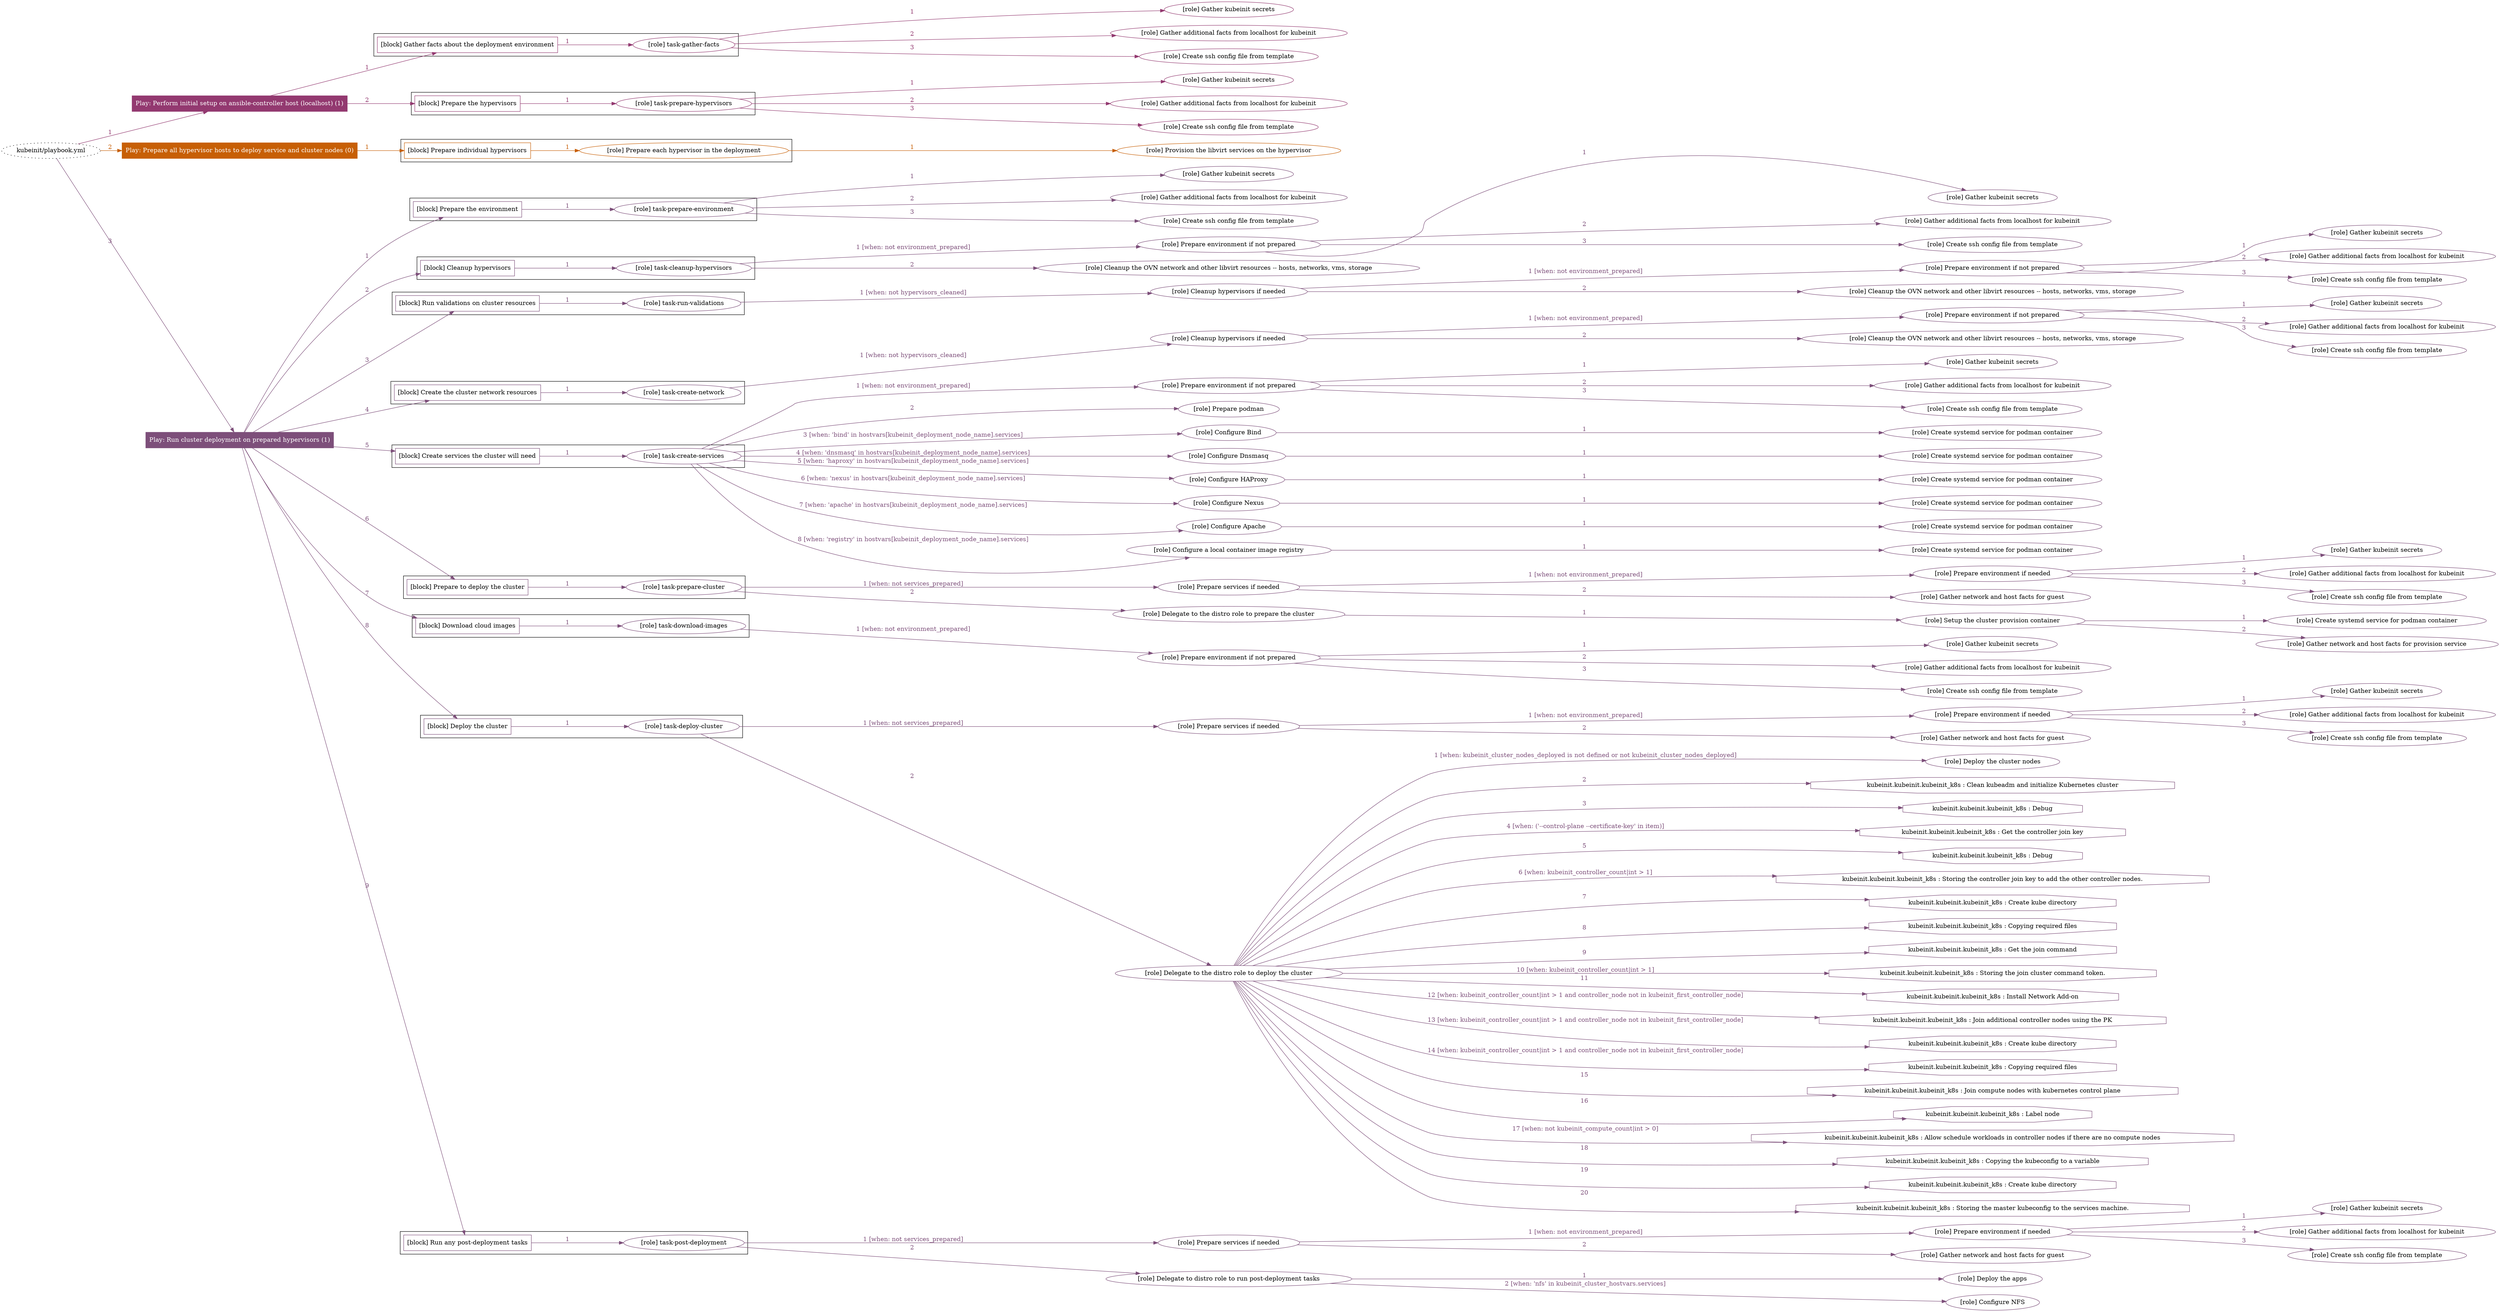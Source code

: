 digraph {
	graph [concentrate=true ordering=in rankdir=LR ratio=fill]
	edge [esep=5 sep=10]
	"kubeinit/playbook.yml" [id=root_node style=dotted]
	play_bfeffea9 [label="Play: Perform initial setup on ansible-controller host (localhost) (1)" color="#933970" fontcolor="#ffffff" id=play_bfeffea9 shape=box style=filled tooltip=localhost]
	"kubeinit/playbook.yml" -> play_bfeffea9 [label="1 " color="#933970" fontcolor="#933970" id=edge_59711e0c labeltooltip="1 " tooltip="1 "]
	subgraph "Gather kubeinit secrets" {
		role_4dc33648 [label="[role] Gather kubeinit secrets" color="#933970" id=role_4dc33648 tooltip="Gather kubeinit secrets"]
	}
	subgraph "Gather additional facts from localhost for kubeinit" {
		role_c607b9fd [label="[role] Gather additional facts from localhost for kubeinit" color="#933970" id=role_c607b9fd tooltip="Gather additional facts from localhost for kubeinit"]
	}
	subgraph "Create ssh config file from template" {
		role_7a8fcec6 [label="[role] Create ssh config file from template" color="#933970" id=role_7a8fcec6 tooltip="Create ssh config file from template"]
	}
	subgraph "task-gather-facts" {
		role_b7f3b4b5 [label="[role] task-gather-facts" color="#933970" id=role_b7f3b4b5 tooltip="task-gather-facts"]
		role_b7f3b4b5 -> role_4dc33648 [label="1 " color="#933970" fontcolor="#933970" id=edge_23a7ab59 labeltooltip="1 " tooltip="1 "]
		role_b7f3b4b5 -> role_c607b9fd [label="2 " color="#933970" fontcolor="#933970" id=edge_7f44d816 labeltooltip="2 " tooltip="2 "]
		role_b7f3b4b5 -> role_7a8fcec6 [label="3 " color="#933970" fontcolor="#933970" id=edge_742eba33 labeltooltip="3 " tooltip="3 "]
	}
	subgraph "Gather kubeinit secrets" {
		role_c68fdf32 [label="[role] Gather kubeinit secrets" color="#933970" id=role_c68fdf32 tooltip="Gather kubeinit secrets"]
	}
	subgraph "Gather additional facts from localhost for kubeinit" {
		role_bb4d09db [label="[role] Gather additional facts from localhost for kubeinit" color="#933970" id=role_bb4d09db tooltip="Gather additional facts from localhost for kubeinit"]
	}
	subgraph "Create ssh config file from template" {
		role_554ee196 [label="[role] Create ssh config file from template" color="#933970" id=role_554ee196 tooltip="Create ssh config file from template"]
	}
	subgraph "task-prepare-hypervisors" {
		role_a62b4d57 [label="[role] task-prepare-hypervisors" color="#933970" id=role_a62b4d57 tooltip="task-prepare-hypervisors"]
		role_a62b4d57 -> role_c68fdf32 [label="1 " color="#933970" fontcolor="#933970" id=edge_ca997ced labeltooltip="1 " tooltip="1 "]
		role_a62b4d57 -> role_bb4d09db [label="2 " color="#933970" fontcolor="#933970" id=edge_cec1c7a5 labeltooltip="2 " tooltip="2 "]
		role_a62b4d57 -> role_554ee196 [label="3 " color="#933970" fontcolor="#933970" id=edge_812f35f0 labeltooltip="3 " tooltip="3 "]
	}
	subgraph "Play: Perform initial setup on ansible-controller host (localhost) (1)" {
		play_bfeffea9 -> block_91f2956f [label=1 color="#933970" fontcolor="#933970" id=edge_074249a1 labeltooltip=1 tooltip=1]
		subgraph cluster_block_91f2956f {
			block_91f2956f [label="[block] Gather facts about the deployment environment" color="#933970" id=block_91f2956f labeltooltip="Gather facts about the deployment environment" shape=box tooltip="Gather facts about the deployment environment"]
			block_91f2956f -> role_b7f3b4b5 [label="1 " color="#933970" fontcolor="#933970" id=edge_d7408091 labeltooltip="1 " tooltip="1 "]
		}
		play_bfeffea9 -> block_63003f3d [label=2 color="#933970" fontcolor="#933970" id=edge_34fb7f02 labeltooltip=2 tooltip=2]
		subgraph cluster_block_63003f3d {
			block_63003f3d [label="[block] Prepare the hypervisors" color="#933970" id=block_63003f3d labeltooltip="Prepare the hypervisors" shape=box tooltip="Prepare the hypervisors"]
			block_63003f3d -> role_a62b4d57 [label="1 " color="#933970" fontcolor="#933970" id=edge_954a2bc1 labeltooltip="1 " tooltip="1 "]
		}
	}
	play_01622db8 [label="Play: Prepare all hypervisor hosts to deploy service and cluster nodes (0)" color="#c75f05" fontcolor="#ffffff" id=play_01622db8 shape=box style=filled tooltip="Play: Prepare all hypervisor hosts to deploy service and cluster nodes (0)"]
	"kubeinit/playbook.yml" -> play_01622db8 [label="2 " color="#c75f05" fontcolor="#c75f05" id=edge_0398e412 labeltooltip="2 " tooltip="2 "]
	subgraph "Provision the libvirt services on the hypervisor" {
		role_1d5e090f [label="[role] Provision the libvirt services on the hypervisor" color="#c75f05" id=role_1d5e090f tooltip="Provision the libvirt services on the hypervisor"]
	}
	subgraph "Prepare each hypervisor in the deployment" {
		role_e1e860b2 [label="[role] Prepare each hypervisor in the deployment" color="#c75f05" id=role_e1e860b2 tooltip="Prepare each hypervisor in the deployment"]
		role_e1e860b2 -> role_1d5e090f [label="1 " color="#c75f05" fontcolor="#c75f05" id=edge_eb6815e0 labeltooltip="1 " tooltip="1 "]
	}
	subgraph "Play: Prepare all hypervisor hosts to deploy service and cluster nodes (0)" {
		play_01622db8 -> block_b0984c1a [label=1 color="#c75f05" fontcolor="#c75f05" id=edge_63af3496 labeltooltip=1 tooltip=1]
		subgraph cluster_block_b0984c1a {
			block_b0984c1a [label="[block] Prepare individual hypervisors" color="#c75f05" id=block_b0984c1a labeltooltip="Prepare individual hypervisors" shape=box tooltip="Prepare individual hypervisors"]
			block_b0984c1a -> role_e1e860b2 [label="1 " color="#c75f05" fontcolor="#c75f05" id=edge_e9132260 labeltooltip="1 " tooltip="1 "]
		}
	}
	play_f98d5e65 [label="Play: Run cluster deployment on prepared hypervisors (1)" color="#7d4f7a" fontcolor="#ffffff" id=play_f98d5e65 shape=box style=filled tooltip=localhost]
	"kubeinit/playbook.yml" -> play_f98d5e65 [label="3 " color="#7d4f7a" fontcolor="#7d4f7a" id=edge_3b70ea7b labeltooltip="3 " tooltip="3 "]
	subgraph "Gather kubeinit secrets" {
		role_869cfa15 [label="[role] Gather kubeinit secrets" color="#7d4f7a" id=role_869cfa15 tooltip="Gather kubeinit secrets"]
	}
	subgraph "Gather additional facts from localhost for kubeinit" {
		role_12b691b3 [label="[role] Gather additional facts from localhost for kubeinit" color="#7d4f7a" id=role_12b691b3 tooltip="Gather additional facts from localhost for kubeinit"]
	}
	subgraph "Create ssh config file from template" {
		role_f917cc7e [label="[role] Create ssh config file from template" color="#7d4f7a" id=role_f917cc7e tooltip="Create ssh config file from template"]
	}
	subgraph "task-prepare-environment" {
		role_bdf78f68 [label="[role] task-prepare-environment" color="#7d4f7a" id=role_bdf78f68 tooltip="task-prepare-environment"]
		role_bdf78f68 -> role_869cfa15 [label="1 " color="#7d4f7a" fontcolor="#7d4f7a" id=edge_bd26c972 labeltooltip="1 " tooltip="1 "]
		role_bdf78f68 -> role_12b691b3 [label="2 " color="#7d4f7a" fontcolor="#7d4f7a" id=edge_fe247aa0 labeltooltip="2 " tooltip="2 "]
		role_bdf78f68 -> role_f917cc7e [label="3 " color="#7d4f7a" fontcolor="#7d4f7a" id=edge_84c38dcf labeltooltip="3 " tooltip="3 "]
	}
	subgraph "Gather kubeinit secrets" {
		role_7a743842 [label="[role] Gather kubeinit secrets" color="#7d4f7a" id=role_7a743842 tooltip="Gather kubeinit secrets"]
	}
	subgraph "Gather additional facts from localhost for kubeinit" {
		role_cfb78381 [label="[role] Gather additional facts from localhost for kubeinit" color="#7d4f7a" id=role_cfb78381 tooltip="Gather additional facts from localhost for kubeinit"]
	}
	subgraph "Create ssh config file from template" {
		role_774b262e [label="[role] Create ssh config file from template" color="#7d4f7a" id=role_774b262e tooltip="Create ssh config file from template"]
	}
	subgraph "Prepare environment if not prepared" {
		role_244ba0d9 [label="[role] Prepare environment if not prepared" color="#7d4f7a" id=role_244ba0d9 tooltip="Prepare environment if not prepared"]
		role_244ba0d9 -> role_7a743842 [label="1 " color="#7d4f7a" fontcolor="#7d4f7a" id=edge_86523377 labeltooltip="1 " tooltip="1 "]
		role_244ba0d9 -> role_cfb78381 [label="2 " color="#7d4f7a" fontcolor="#7d4f7a" id=edge_fc0988da labeltooltip="2 " tooltip="2 "]
		role_244ba0d9 -> role_774b262e [label="3 " color="#7d4f7a" fontcolor="#7d4f7a" id=edge_616d1627 labeltooltip="3 " tooltip="3 "]
	}
	subgraph "Cleanup the OVN network and other libvirt resources -- hosts, networks, vms, storage" {
		role_bb74ac6a [label="[role] Cleanup the OVN network and other libvirt resources -- hosts, networks, vms, storage" color="#7d4f7a" id=role_bb74ac6a tooltip="Cleanup the OVN network and other libvirt resources -- hosts, networks, vms, storage"]
	}
	subgraph "task-cleanup-hypervisors" {
		role_8c64ded6 [label="[role] task-cleanup-hypervisors" color="#7d4f7a" id=role_8c64ded6 tooltip="task-cleanup-hypervisors"]
		role_8c64ded6 -> role_244ba0d9 [label="1 [when: not environment_prepared]" color="#7d4f7a" fontcolor="#7d4f7a" id=edge_f70ab06f labeltooltip="1 [when: not environment_prepared]" tooltip="1 [when: not environment_prepared]"]
		role_8c64ded6 -> role_bb74ac6a [label="2 " color="#7d4f7a" fontcolor="#7d4f7a" id=edge_1837c704 labeltooltip="2 " tooltip="2 "]
	}
	subgraph "Gather kubeinit secrets" {
		role_6a002829 [label="[role] Gather kubeinit secrets" color="#7d4f7a" id=role_6a002829 tooltip="Gather kubeinit secrets"]
	}
	subgraph "Gather additional facts from localhost for kubeinit" {
		role_95bf4a22 [label="[role] Gather additional facts from localhost for kubeinit" color="#7d4f7a" id=role_95bf4a22 tooltip="Gather additional facts from localhost for kubeinit"]
	}
	subgraph "Create ssh config file from template" {
		role_671f3373 [label="[role] Create ssh config file from template" color="#7d4f7a" id=role_671f3373 tooltip="Create ssh config file from template"]
	}
	subgraph "Prepare environment if not prepared" {
		role_a4f94d91 [label="[role] Prepare environment if not prepared" color="#7d4f7a" id=role_a4f94d91 tooltip="Prepare environment if not prepared"]
		role_a4f94d91 -> role_6a002829 [label="1 " color="#7d4f7a" fontcolor="#7d4f7a" id=edge_e2c99353 labeltooltip="1 " tooltip="1 "]
		role_a4f94d91 -> role_95bf4a22 [label="2 " color="#7d4f7a" fontcolor="#7d4f7a" id=edge_efad70bd labeltooltip="2 " tooltip="2 "]
		role_a4f94d91 -> role_671f3373 [label="3 " color="#7d4f7a" fontcolor="#7d4f7a" id=edge_58043ee5 labeltooltip="3 " tooltip="3 "]
	}
	subgraph "Cleanup the OVN network and other libvirt resources -- hosts, networks, vms, storage" {
		role_c8c73df1 [label="[role] Cleanup the OVN network and other libvirt resources -- hosts, networks, vms, storage" color="#7d4f7a" id=role_c8c73df1 tooltip="Cleanup the OVN network and other libvirt resources -- hosts, networks, vms, storage"]
	}
	subgraph "Cleanup hypervisors if needed" {
		role_56cac38b [label="[role] Cleanup hypervisors if needed" color="#7d4f7a" id=role_56cac38b tooltip="Cleanup hypervisors if needed"]
		role_56cac38b -> role_a4f94d91 [label="1 [when: not environment_prepared]" color="#7d4f7a" fontcolor="#7d4f7a" id=edge_9f48b4ef labeltooltip="1 [when: not environment_prepared]" tooltip="1 [when: not environment_prepared]"]
		role_56cac38b -> role_c8c73df1 [label="2 " color="#7d4f7a" fontcolor="#7d4f7a" id=edge_3104ab24 labeltooltip="2 " tooltip="2 "]
	}
	subgraph "task-run-validations" {
		role_2f05d1a9 [label="[role] task-run-validations" color="#7d4f7a" id=role_2f05d1a9 tooltip="task-run-validations"]
		role_2f05d1a9 -> role_56cac38b [label="1 [when: not hypervisors_cleaned]" color="#7d4f7a" fontcolor="#7d4f7a" id=edge_0592fe98 labeltooltip="1 [when: not hypervisors_cleaned]" tooltip="1 [when: not hypervisors_cleaned]"]
	}
	subgraph "Gather kubeinit secrets" {
		role_6271db49 [label="[role] Gather kubeinit secrets" color="#7d4f7a" id=role_6271db49 tooltip="Gather kubeinit secrets"]
	}
	subgraph "Gather additional facts from localhost for kubeinit" {
		role_1d3d3f7c [label="[role] Gather additional facts from localhost for kubeinit" color="#7d4f7a" id=role_1d3d3f7c tooltip="Gather additional facts from localhost for kubeinit"]
	}
	subgraph "Create ssh config file from template" {
		role_18cfdf41 [label="[role] Create ssh config file from template" color="#7d4f7a" id=role_18cfdf41 tooltip="Create ssh config file from template"]
	}
	subgraph "Prepare environment if not prepared" {
		role_49658135 [label="[role] Prepare environment if not prepared" color="#7d4f7a" id=role_49658135 tooltip="Prepare environment if not prepared"]
		role_49658135 -> role_6271db49 [label="1 " color="#7d4f7a" fontcolor="#7d4f7a" id=edge_92d36476 labeltooltip="1 " tooltip="1 "]
		role_49658135 -> role_1d3d3f7c [label="2 " color="#7d4f7a" fontcolor="#7d4f7a" id=edge_9fe86a0a labeltooltip="2 " tooltip="2 "]
		role_49658135 -> role_18cfdf41 [label="3 " color="#7d4f7a" fontcolor="#7d4f7a" id=edge_2ff7b8eb labeltooltip="3 " tooltip="3 "]
	}
	subgraph "Cleanup the OVN network and other libvirt resources -- hosts, networks, vms, storage" {
		role_cf5a0a0c [label="[role] Cleanup the OVN network and other libvirt resources -- hosts, networks, vms, storage" color="#7d4f7a" id=role_cf5a0a0c tooltip="Cleanup the OVN network and other libvirt resources -- hosts, networks, vms, storage"]
	}
	subgraph "Cleanup hypervisors if needed" {
		role_bf8da336 [label="[role] Cleanup hypervisors if needed" color="#7d4f7a" id=role_bf8da336 tooltip="Cleanup hypervisors if needed"]
		role_bf8da336 -> role_49658135 [label="1 [when: not environment_prepared]" color="#7d4f7a" fontcolor="#7d4f7a" id=edge_b1ba6c7a labeltooltip="1 [when: not environment_prepared]" tooltip="1 [when: not environment_prepared]"]
		role_bf8da336 -> role_cf5a0a0c [label="2 " color="#7d4f7a" fontcolor="#7d4f7a" id=edge_db74186a labeltooltip="2 " tooltip="2 "]
	}
	subgraph "task-create-network" {
		role_364dec4d [label="[role] task-create-network" color="#7d4f7a" id=role_364dec4d tooltip="task-create-network"]
		role_364dec4d -> role_bf8da336 [label="1 [when: not hypervisors_cleaned]" color="#7d4f7a" fontcolor="#7d4f7a" id=edge_6770b306 labeltooltip="1 [when: not hypervisors_cleaned]" tooltip="1 [when: not hypervisors_cleaned]"]
	}
	subgraph "Gather kubeinit secrets" {
		role_b412e166 [label="[role] Gather kubeinit secrets" color="#7d4f7a" id=role_b412e166 tooltip="Gather kubeinit secrets"]
	}
	subgraph "Gather additional facts from localhost for kubeinit" {
		role_54012d4d [label="[role] Gather additional facts from localhost for kubeinit" color="#7d4f7a" id=role_54012d4d tooltip="Gather additional facts from localhost for kubeinit"]
	}
	subgraph "Create ssh config file from template" {
		role_fbf564ae [label="[role] Create ssh config file from template" color="#7d4f7a" id=role_fbf564ae tooltip="Create ssh config file from template"]
	}
	subgraph "Prepare environment if not prepared" {
		role_9cddffa5 [label="[role] Prepare environment if not prepared" color="#7d4f7a" id=role_9cddffa5 tooltip="Prepare environment if not prepared"]
		role_9cddffa5 -> role_b412e166 [label="1 " color="#7d4f7a" fontcolor="#7d4f7a" id=edge_ea14c01e labeltooltip="1 " tooltip="1 "]
		role_9cddffa5 -> role_54012d4d [label="2 " color="#7d4f7a" fontcolor="#7d4f7a" id=edge_eb46ca6d labeltooltip="2 " tooltip="2 "]
		role_9cddffa5 -> role_fbf564ae [label="3 " color="#7d4f7a" fontcolor="#7d4f7a" id=edge_0ae24f4e labeltooltip="3 " tooltip="3 "]
	}
	subgraph "Prepare podman" {
		role_55173acc [label="[role] Prepare podman" color="#7d4f7a" id=role_55173acc tooltip="Prepare podman"]
	}
	subgraph "Create systemd service for podman container" {
		role_b0ed817a [label="[role] Create systemd service for podman container" color="#7d4f7a" id=role_b0ed817a tooltip="Create systemd service for podman container"]
	}
	subgraph "Configure Bind" {
		role_4d26895e [label="[role] Configure Bind" color="#7d4f7a" id=role_4d26895e tooltip="Configure Bind"]
		role_4d26895e -> role_b0ed817a [label="1 " color="#7d4f7a" fontcolor="#7d4f7a" id=edge_7cc584fd labeltooltip="1 " tooltip="1 "]
	}
	subgraph "Create systemd service for podman container" {
		role_fba7d297 [label="[role] Create systemd service for podman container" color="#7d4f7a" id=role_fba7d297 tooltip="Create systemd service for podman container"]
	}
	subgraph "Configure Dnsmasq" {
		role_5e42ef98 [label="[role] Configure Dnsmasq" color="#7d4f7a" id=role_5e42ef98 tooltip="Configure Dnsmasq"]
		role_5e42ef98 -> role_fba7d297 [label="1 " color="#7d4f7a" fontcolor="#7d4f7a" id=edge_7ab785f2 labeltooltip="1 " tooltip="1 "]
	}
	subgraph "Create systemd service for podman container" {
		role_4f52bf9d [label="[role] Create systemd service for podman container" color="#7d4f7a" id=role_4f52bf9d tooltip="Create systemd service for podman container"]
	}
	subgraph "Configure HAProxy" {
		role_cfe21bb4 [label="[role] Configure HAProxy" color="#7d4f7a" id=role_cfe21bb4 tooltip="Configure HAProxy"]
		role_cfe21bb4 -> role_4f52bf9d [label="1 " color="#7d4f7a" fontcolor="#7d4f7a" id=edge_1b6524ce labeltooltip="1 " tooltip="1 "]
	}
	subgraph "Create systemd service for podman container" {
		role_251aa788 [label="[role] Create systemd service for podman container" color="#7d4f7a" id=role_251aa788 tooltip="Create systemd service for podman container"]
	}
	subgraph "Configure Nexus" {
		role_acee2f74 [label="[role] Configure Nexus" color="#7d4f7a" id=role_acee2f74 tooltip="Configure Nexus"]
		role_acee2f74 -> role_251aa788 [label="1 " color="#7d4f7a" fontcolor="#7d4f7a" id=edge_087cef81 labeltooltip="1 " tooltip="1 "]
	}
	subgraph "Create systemd service for podman container" {
		role_59db4799 [label="[role] Create systemd service for podman container" color="#7d4f7a" id=role_59db4799 tooltip="Create systemd service for podman container"]
	}
	subgraph "Configure Apache" {
		role_cd5a057c [label="[role] Configure Apache" color="#7d4f7a" id=role_cd5a057c tooltip="Configure Apache"]
		role_cd5a057c -> role_59db4799 [label="1 " color="#7d4f7a" fontcolor="#7d4f7a" id=edge_038648ec labeltooltip="1 " tooltip="1 "]
	}
	subgraph "Create systemd service for podman container" {
		role_eaea8d13 [label="[role] Create systemd service for podman container" color="#7d4f7a" id=role_eaea8d13 tooltip="Create systemd service for podman container"]
	}
	subgraph "Configure a local container image registry" {
		role_2e36c8c7 [label="[role] Configure a local container image registry" color="#7d4f7a" id=role_2e36c8c7 tooltip="Configure a local container image registry"]
		role_2e36c8c7 -> role_eaea8d13 [label="1 " color="#7d4f7a" fontcolor="#7d4f7a" id=edge_7df93fd6 labeltooltip="1 " tooltip="1 "]
	}
	subgraph "task-create-services" {
		role_12078cbe [label="[role] task-create-services" color="#7d4f7a" id=role_12078cbe tooltip="task-create-services"]
		role_12078cbe -> role_9cddffa5 [label="1 [when: not environment_prepared]" color="#7d4f7a" fontcolor="#7d4f7a" id=edge_1d05a1d5 labeltooltip="1 [when: not environment_prepared]" tooltip="1 [when: not environment_prepared]"]
		role_12078cbe -> role_55173acc [label="2 " color="#7d4f7a" fontcolor="#7d4f7a" id=edge_41e8088e labeltooltip="2 " tooltip="2 "]
		role_12078cbe -> role_4d26895e [label="3 [when: 'bind' in hostvars[kubeinit_deployment_node_name].services]" color="#7d4f7a" fontcolor="#7d4f7a" id=edge_296a25db labeltooltip="3 [when: 'bind' in hostvars[kubeinit_deployment_node_name].services]" tooltip="3 [when: 'bind' in hostvars[kubeinit_deployment_node_name].services]"]
		role_12078cbe -> role_5e42ef98 [label="4 [when: 'dnsmasq' in hostvars[kubeinit_deployment_node_name].services]" color="#7d4f7a" fontcolor="#7d4f7a" id=edge_bdc188a6 labeltooltip="4 [when: 'dnsmasq' in hostvars[kubeinit_deployment_node_name].services]" tooltip="4 [when: 'dnsmasq' in hostvars[kubeinit_deployment_node_name].services]"]
		role_12078cbe -> role_cfe21bb4 [label="5 [when: 'haproxy' in hostvars[kubeinit_deployment_node_name].services]" color="#7d4f7a" fontcolor="#7d4f7a" id=edge_d6134cb7 labeltooltip="5 [when: 'haproxy' in hostvars[kubeinit_deployment_node_name].services]" tooltip="5 [when: 'haproxy' in hostvars[kubeinit_deployment_node_name].services]"]
		role_12078cbe -> role_acee2f74 [label="6 [when: 'nexus' in hostvars[kubeinit_deployment_node_name].services]" color="#7d4f7a" fontcolor="#7d4f7a" id=edge_0f8d4bc6 labeltooltip="6 [when: 'nexus' in hostvars[kubeinit_deployment_node_name].services]" tooltip="6 [when: 'nexus' in hostvars[kubeinit_deployment_node_name].services]"]
		role_12078cbe -> role_cd5a057c [label="7 [when: 'apache' in hostvars[kubeinit_deployment_node_name].services]" color="#7d4f7a" fontcolor="#7d4f7a" id=edge_5847a95c labeltooltip="7 [when: 'apache' in hostvars[kubeinit_deployment_node_name].services]" tooltip="7 [when: 'apache' in hostvars[kubeinit_deployment_node_name].services]"]
		role_12078cbe -> role_2e36c8c7 [label="8 [when: 'registry' in hostvars[kubeinit_deployment_node_name].services]" color="#7d4f7a" fontcolor="#7d4f7a" id=edge_e9ea81e2 labeltooltip="8 [when: 'registry' in hostvars[kubeinit_deployment_node_name].services]" tooltip="8 [when: 'registry' in hostvars[kubeinit_deployment_node_name].services]"]
	}
	subgraph "Gather kubeinit secrets" {
		role_06e14c8b [label="[role] Gather kubeinit secrets" color="#7d4f7a" id=role_06e14c8b tooltip="Gather kubeinit secrets"]
	}
	subgraph "Gather additional facts from localhost for kubeinit" {
		role_75ae5c74 [label="[role] Gather additional facts from localhost for kubeinit" color="#7d4f7a" id=role_75ae5c74 tooltip="Gather additional facts from localhost for kubeinit"]
	}
	subgraph "Create ssh config file from template" {
		role_1e64f3af [label="[role] Create ssh config file from template" color="#7d4f7a" id=role_1e64f3af tooltip="Create ssh config file from template"]
	}
	subgraph "Prepare environment if needed" {
		role_94ab4b2b [label="[role] Prepare environment if needed" color="#7d4f7a" id=role_94ab4b2b tooltip="Prepare environment if needed"]
		role_94ab4b2b -> role_06e14c8b [label="1 " color="#7d4f7a" fontcolor="#7d4f7a" id=edge_43d23786 labeltooltip="1 " tooltip="1 "]
		role_94ab4b2b -> role_75ae5c74 [label="2 " color="#7d4f7a" fontcolor="#7d4f7a" id=edge_cb789e19 labeltooltip="2 " tooltip="2 "]
		role_94ab4b2b -> role_1e64f3af [label="3 " color="#7d4f7a" fontcolor="#7d4f7a" id=edge_6bc6dc05 labeltooltip="3 " tooltip="3 "]
	}
	subgraph "Gather network and host facts for guest" {
		role_c6130f6a [label="[role] Gather network and host facts for guest" color="#7d4f7a" id=role_c6130f6a tooltip="Gather network and host facts for guest"]
	}
	subgraph "Prepare services if needed" {
		role_1b1eb68f [label="[role] Prepare services if needed" color="#7d4f7a" id=role_1b1eb68f tooltip="Prepare services if needed"]
		role_1b1eb68f -> role_94ab4b2b [label="1 [when: not environment_prepared]" color="#7d4f7a" fontcolor="#7d4f7a" id=edge_efe5cf5e labeltooltip="1 [when: not environment_prepared]" tooltip="1 [when: not environment_prepared]"]
		role_1b1eb68f -> role_c6130f6a [label="2 " color="#7d4f7a" fontcolor="#7d4f7a" id=edge_d0f51690 labeltooltip="2 " tooltip="2 "]
	}
	subgraph "Create systemd service for podman container" {
		role_c55934d9 [label="[role] Create systemd service for podman container" color="#7d4f7a" id=role_c55934d9 tooltip="Create systemd service for podman container"]
	}
	subgraph "Gather network and host facts for provision service" {
		role_9ec7ec02 [label="[role] Gather network and host facts for provision service" color="#7d4f7a" id=role_9ec7ec02 tooltip="Gather network and host facts for provision service"]
	}
	subgraph "Setup the cluster provision container" {
		role_eb7a7f29 [label="[role] Setup the cluster provision container" color="#7d4f7a" id=role_eb7a7f29 tooltip="Setup the cluster provision container"]
		role_eb7a7f29 -> role_c55934d9 [label="1 " color="#7d4f7a" fontcolor="#7d4f7a" id=edge_180a7806 labeltooltip="1 " tooltip="1 "]
		role_eb7a7f29 -> role_9ec7ec02 [label="2 " color="#7d4f7a" fontcolor="#7d4f7a" id=edge_c48ee5bb labeltooltip="2 " tooltip="2 "]
	}
	subgraph "Delegate to the distro role to prepare the cluster" {
		role_63466754 [label="[role] Delegate to the distro role to prepare the cluster" color="#7d4f7a" id=role_63466754 tooltip="Delegate to the distro role to prepare the cluster"]
		role_63466754 -> role_eb7a7f29 [label="1 " color="#7d4f7a" fontcolor="#7d4f7a" id=edge_ca530e45 labeltooltip="1 " tooltip="1 "]
	}
	subgraph "task-prepare-cluster" {
		role_0825e8a1 [label="[role] task-prepare-cluster" color="#7d4f7a" id=role_0825e8a1 tooltip="task-prepare-cluster"]
		role_0825e8a1 -> role_1b1eb68f [label="1 [when: not services_prepared]" color="#7d4f7a" fontcolor="#7d4f7a" id=edge_563a2f52 labeltooltip="1 [when: not services_prepared]" tooltip="1 [when: not services_prepared]"]
		role_0825e8a1 -> role_63466754 [label="2 " color="#7d4f7a" fontcolor="#7d4f7a" id=edge_aa677136 labeltooltip="2 " tooltip="2 "]
	}
	subgraph "Gather kubeinit secrets" {
		role_5d20cd80 [label="[role] Gather kubeinit secrets" color="#7d4f7a" id=role_5d20cd80 tooltip="Gather kubeinit secrets"]
	}
	subgraph "Gather additional facts from localhost for kubeinit" {
		role_99889f01 [label="[role] Gather additional facts from localhost for kubeinit" color="#7d4f7a" id=role_99889f01 tooltip="Gather additional facts from localhost for kubeinit"]
	}
	subgraph "Create ssh config file from template" {
		role_4f32473d [label="[role] Create ssh config file from template" color="#7d4f7a" id=role_4f32473d tooltip="Create ssh config file from template"]
	}
	subgraph "Prepare environment if not prepared" {
		role_73367053 [label="[role] Prepare environment if not prepared" color="#7d4f7a" id=role_73367053 tooltip="Prepare environment if not prepared"]
		role_73367053 -> role_5d20cd80 [label="1 " color="#7d4f7a" fontcolor="#7d4f7a" id=edge_d8b0c2a6 labeltooltip="1 " tooltip="1 "]
		role_73367053 -> role_99889f01 [label="2 " color="#7d4f7a" fontcolor="#7d4f7a" id=edge_a4a13bc2 labeltooltip="2 " tooltip="2 "]
		role_73367053 -> role_4f32473d [label="3 " color="#7d4f7a" fontcolor="#7d4f7a" id=edge_0847264a labeltooltip="3 " tooltip="3 "]
	}
	subgraph "task-download-images" {
		role_50c663e0 [label="[role] task-download-images" color="#7d4f7a" id=role_50c663e0 tooltip="task-download-images"]
		role_50c663e0 -> role_73367053 [label="1 [when: not environment_prepared]" color="#7d4f7a" fontcolor="#7d4f7a" id=edge_c200156f labeltooltip="1 [when: not environment_prepared]" tooltip="1 [when: not environment_prepared]"]
	}
	subgraph "Gather kubeinit secrets" {
		role_ea60cfbc [label="[role] Gather kubeinit secrets" color="#7d4f7a" id=role_ea60cfbc tooltip="Gather kubeinit secrets"]
	}
	subgraph "Gather additional facts from localhost for kubeinit" {
		role_5a977850 [label="[role] Gather additional facts from localhost for kubeinit" color="#7d4f7a" id=role_5a977850 tooltip="Gather additional facts from localhost for kubeinit"]
	}
	subgraph "Create ssh config file from template" {
		role_d0f15041 [label="[role] Create ssh config file from template" color="#7d4f7a" id=role_d0f15041 tooltip="Create ssh config file from template"]
	}
	subgraph "Prepare environment if needed" {
		role_4e9e5e98 [label="[role] Prepare environment if needed" color="#7d4f7a" id=role_4e9e5e98 tooltip="Prepare environment if needed"]
		role_4e9e5e98 -> role_ea60cfbc [label="1 " color="#7d4f7a" fontcolor="#7d4f7a" id=edge_fe39fba5 labeltooltip="1 " tooltip="1 "]
		role_4e9e5e98 -> role_5a977850 [label="2 " color="#7d4f7a" fontcolor="#7d4f7a" id=edge_bd39f7b3 labeltooltip="2 " tooltip="2 "]
		role_4e9e5e98 -> role_d0f15041 [label="3 " color="#7d4f7a" fontcolor="#7d4f7a" id=edge_238eb346 labeltooltip="3 " tooltip="3 "]
	}
	subgraph "Gather network and host facts for guest" {
		role_5fbdcc2f [label="[role] Gather network and host facts for guest" color="#7d4f7a" id=role_5fbdcc2f tooltip="Gather network and host facts for guest"]
	}
	subgraph "Prepare services if needed" {
		role_70a31c3d [label="[role] Prepare services if needed" color="#7d4f7a" id=role_70a31c3d tooltip="Prepare services if needed"]
		role_70a31c3d -> role_4e9e5e98 [label="1 [when: not environment_prepared]" color="#7d4f7a" fontcolor="#7d4f7a" id=edge_cf0573a4 labeltooltip="1 [when: not environment_prepared]" tooltip="1 [when: not environment_prepared]"]
		role_70a31c3d -> role_5fbdcc2f [label="2 " color="#7d4f7a" fontcolor="#7d4f7a" id=edge_19b91540 labeltooltip="2 " tooltip="2 "]
	}
	subgraph "Deploy the cluster nodes" {
		role_76270d53 [label="[role] Deploy the cluster nodes" color="#7d4f7a" id=role_76270d53 tooltip="Deploy the cluster nodes"]
	}
	subgraph "Delegate to the distro role to deploy the cluster" {
		role_db05afc8 [label="[role] Delegate to the distro role to deploy the cluster" color="#7d4f7a" id=role_db05afc8 tooltip="Delegate to the distro role to deploy the cluster"]
		role_db05afc8 -> role_76270d53 [label="1 [when: kubeinit_cluster_nodes_deployed is not defined or not kubeinit_cluster_nodes_deployed]" color="#7d4f7a" fontcolor="#7d4f7a" id=edge_125796cf labeltooltip="1 [when: kubeinit_cluster_nodes_deployed is not defined or not kubeinit_cluster_nodes_deployed]" tooltip="1 [when: kubeinit_cluster_nodes_deployed is not defined or not kubeinit_cluster_nodes_deployed]"]
		task_7453dee4 [label="kubeinit.kubeinit.kubeinit_k8s : Clean kubeadm and initialize Kubernetes cluster" color="#7d4f7a" id=task_7453dee4 shape=octagon tooltip="kubeinit.kubeinit.kubeinit_k8s : Clean kubeadm and initialize Kubernetes cluster"]
		role_db05afc8 -> task_7453dee4 [label="2 " color="#7d4f7a" fontcolor="#7d4f7a" id=edge_01bea70f labeltooltip="2 " tooltip="2 "]
		task_a2aeaf9c [label="kubeinit.kubeinit.kubeinit_k8s : Debug" color="#7d4f7a" id=task_a2aeaf9c shape=octagon tooltip="kubeinit.kubeinit.kubeinit_k8s : Debug"]
		role_db05afc8 -> task_a2aeaf9c [label="3 " color="#7d4f7a" fontcolor="#7d4f7a" id=edge_b61aefb5 labeltooltip="3 " tooltip="3 "]
		task_4e924c99 [label="kubeinit.kubeinit.kubeinit_k8s : Get the controller join key" color="#7d4f7a" id=task_4e924c99 shape=octagon tooltip="kubeinit.kubeinit.kubeinit_k8s : Get the controller join key"]
		role_db05afc8 -> task_4e924c99 [label="4 [when: ('--control-plane --certificate-key' in item)]" color="#7d4f7a" fontcolor="#7d4f7a" id=edge_21a227c0 labeltooltip="4 [when: ('--control-plane --certificate-key' in item)]" tooltip="4 [when: ('--control-plane --certificate-key' in item)]"]
		task_b5c9afa9 [label="kubeinit.kubeinit.kubeinit_k8s : Debug" color="#7d4f7a" id=task_b5c9afa9 shape=octagon tooltip="kubeinit.kubeinit.kubeinit_k8s : Debug"]
		role_db05afc8 -> task_b5c9afa9 [label="5 " color="#7d4f7a" fontcolor="#7d4f7a" id=edge_b81dd2b5 labeltooltip="5 " tooltip="5 "]
		task_8e011bb1 [label="kubeinit.kubeinit.kubeinit_k8s : Storing the controller join key to add the other controller nodes." color="#7d4f7a" id=task_8e011bb1 shape=octagon tooltip="kubeinit.kubeinit.kubeinit_k8s : Storing the controller join key to add the other controller nodes."]
		role_db05afc8 -> task_8e011bb1 [label="6 [when: kubeinit_controller_count|int > 1]" color="#7d4f7a" fontcolor="#7d4f7a" id=edge_d0509246 labeltooltip="6 [when: kubeinit_controller_count|int > 1]" tooltip="6 [when: kubeinit_controller_count|int > 1]"]
		task_5bbb4693 [label="kubeinit.kubeinit.kubeinit_k8s : Create kube directory" color="#7d4f7a" id=task_5bbb4693 shape=octagon tooltip="kubeinit.kubeinit.kubeinit_k8s : Create kube directory"]
		role_db05afc8 -> task_5bbb4693 [label="7 " color="#7d4f7a" fontcolor="#7d4f7a" id=edge_71a07902 labeltooltip="7 " tooltip="7 "]
		task_fb55d0e4 [label="kubeinit.kubeinit.kubeinit_k8s : Copying required files" color="#7d4f7a" id=task_fb55d0e4 shape=octagon tooltip="kubeinit.kubeinit.kubeinit_k8s : Copying required files"]
		role_db05afc8 -> task_fb55d0e4 [label="8 " color="#7d4f7a" fontcolor="#7d4f7a" id=edge_79949524 labeltooltip="8 " tooltip="8 "]
		task_9e51ed44 [label="kubeinit.kubeinit.kubeinit_k8s : Get the join command" color="#7d4f7a" id=task_9e51ed44 shape=octagon tooltip="kubeinit.kubeinit.kubeinit_k8s : Get the join command"]
		role_db05afc8 -> task_9e51ed44 [label="9 " color="#7d4f7a" fontcolor="#7d4f7a" id=edge_39142854 labeltooltip="9 " tooltip="9 "]
		task_a64b25c7 [label="kubeinit.kubeinit.kubeinit_k8s : Storing the join cluster command token." color="#7d4f7a" id=task_a64b25c7 shape=octagon tooltip="kubeinit.kubeinit.kubeinit_k8s : Storing the join cluster command token."]
		role_db05afc8 -> task_a64b25c7 [label="10 [when: kubeinit_controller_count|int > 1]" color="#7d4f7a" fontcolor="#7d4f7a" id=edge_384cd3fa labeltooltip="10 [when: kubeinit_controller_count|int > 1]" tooltip="10 [when: kubeinit_controller_count|int > 1]"]
		task_47a091df [label="kubeinit.kubeinit.kubeinit_k8s : Install Network Add-on" color="#7d4f7a" id=task_47a091df shape=octagon tooltip="kubeinit.kubeinit.kubeinit_k8s : Install Network Add-on"]
		role_db05afc8 -> task_47a091df [label="11 " color="#7d4f7a" fontcolor="#7d4f7a" id=edge_e75774d7 labeltooltip="11 " tooltip="11 "]
		task_39d31c2e [label="kubeinit.kubeinit.kubeinit_k8s : Join additional controller nodes using the PK" color="#7d4f7a" id=task_39d31c2e shape=octagon tooltip="kubeinit.kubeinit.kubeinit_k8s : Join additional controller nodes using the PK"]
		role_db05afc8 -> task_39d31c2e [label="12 [when: kubeinit_controller_count|int > 1 and controller_node not in kubeinit_first_controller_node]" color="#7d4f7a" fontcolor="#7d4f7a" id=edge_e1945c58 labeltooltip="12 [when: kubeinit_controller_count|int > 1 and controller_node not in kubeinit_first_controller_node]" tooltip="12 [when: kubeinit_controller_count|int > 1 and controller_node not in kubeinit_first_controller_node]"]
		task_1f50fb26 [label="kubeinit.kubeinit.kubeinit_k8s : Create kube directory" color="#7d4f7a" id=task_1f50fb26 shape=octagon tooltip="kubeinit.kubeinit.kubeinit_k8s : Create kube directory"]
		role_db05afc8 -> task_1f50fb26 [label="13 [when: kubeinit_controller_count|int > 1 and controller_node not in kubeinit_first_controller_node]" color="#7d4f7a" fontcolor="#7d4f7a" id=edge_4f4815ab labeltooltip="13 [when: kubeinit_controller_count|int > 1 and controller_node not in kubeinit_first_controller_node]" tooltip="13 [when: kubeinit_controller_count|int > 1 and controller_node not in kubeinit_first_controller_node]"]
		task_82f18e07 [label="kubeinit.kubeinit.kubeinit_k8s : Copying required files" color="#7d4f7a" id=task_82f18e07 shape=octagon tooltip="kubeinit.kubeinit.kubeinit_k8s : Copying required files"]
		role_db05afc8 -> task_82f18e07 [label="14 [when: kubeinit_controller_count|int > 1 and controller_node not in kubeinit_first_controller_node]" color="#7d4f7a" fontcolor="#7d4f7a" id=edge_84715f34 labeltooltip="14 [when: kubeinit_controller_count|int > 1 and controller_node not in kubeinit_first_controller_node]" tooltip="14 [when: kubeinit_controller_count|int > 1 and controller_node not in kubeinit_first_controller_node]"]
		task_12a77aeb [label="kubeinit.kubeinit.kubeinit_k8s : Join compute nodes with kubernetes control plane" color="#7d4f7a" id=task_12a77aeb shape=octagon tooltip="kubeinit.kubeinit.kubeinit_k8s : Join compute nodes with kubernetes control plane"]
		role_db05afc8 -> task_12a77aeb [label="15 " color="#7d4f7a" fontcolor="#7d4f7a" id=edge_f903b908 labeltooltip="15 " tooltip="15 "]
		task_e2f972d8 [label="kubeinit.kubeinit.kubeinit_k8s : Label node" color="#7d4f7a" id=task_e2f972d8 shape=octagon tooltip="kubeinit.kubeinit.kubeinit_k8s : Label node"]
		role_db05afc8 -> task_e2f972d8 [label="16 " color="#7d4f7a" fontcolor="#7d4f7a" id=edge_d94de85d labeltooltip="16 " tooltip="16 "]
		task_5051b0b2 [label="kubeinit.kubeinit.kubeinit_k8s : Allow schedule workloads in controller nodes if there are no compute nodes" color="#7d4f7a" id=task_5051b0b2 shape=octagon tooltip="kubeinit.kubeinit.kubeinit_k8s : Allow schedule workloads in controller nodes if there are no compute nodes"]
		role_db05afc8 -> task_5051b0b2 [label="17 [when: not kubeinit_compute_count|int > 0]" color="#7d4f7a" fontcolor="#7d4f7a" id=edge_a09a1edf labeltooltip="17 [when: not kubeinit_compute_count|int > 0]" tooltip="17 [when: not kubeinit_compute_count|int > 0]"]
		task_c05ed350 [label="kubeinit.kubeinit.kubeinit_k8s : Copying the kubeconfig to a variable" color="#7d4f7a" id=task_c05ed350 shape=octagon tooltip="kubeinit.kubeinit.kubeinit_k8s : Copying the kubeconfig to a variable"]
		role_db05afc8 -> task_c05ed350 [label="18 " color="#7d4f7a" fontcolor="#7d4f7a" id=edge_92b93bb5 labeltooltip="18 " tooltip="18 "]
		task_d3a5ff1e [label="kubeinit.kubeinit.kubeinit_k8s : Create kube directory" color="#7d4f7a" id=task_d3a5ff1e shape=octagon tooltip="kubeinit.kubeinit.kubeinit_k8s : Create kube directory"]
		role_db05afc8 -> task_d3a5ff1e [label="19 " color="#7d4f7a" fontcolor="#7d4f7a" id=edge_5a4bb29b labeltooltip="19 " tooltip="19 "]
		task_332c0bf3 [label="kubeinit.kubeinit.kubeinit_k8s : Storing the master kubeconfig to the services machine." color="#7d4f7a" id=task_332c0bf3 shape=octagon tooltip="kubeinit.kubeinit.kubeinit_k8s : Storing the master kubeconfig to the services machine."]
		role_db05afc8 -> task_332c0bf3 [label="20 " color="#7d4f7a" fontcolor="#7d4f7a" id=edge_d89080ca labeltooltip="20 " tooltip="20 "]
	}
	subgraph "task-deploy-cluster" {
		role_9082d861 [label="[role] task-deploy-cluster" color="#7d4f7a" id=role_9082d861 tooltip="task-deploy-cluster"]
		role_9082d861 -> role_70a31c3d [label="1 [when: not services_prepared]" color="#7d4f7a" fontcolor="#7d4f7a" id=edge_d6a9c561 labeltooltip="1 [when: not services_prepared]" tooltip="1 [when: not services_prepared]"]
		role_9082d861 -> role_db05afc8 [label="2 " color="#7d4f7a" fontcolor="#7d4f7a" id=edge_f4bf8fae labeltooltip="2 " tooltip="2 "]
	}
	subgraph "Gather kubeinit secrets" {
		role_27ea63bb [label="[role] Gather kubeinit secrets" color="#7d4f7a" id=role_27ea63bb tooltip="Gather kubeinit secrets"]
	}
	subgraph "Gather additional facts from localhost for kubeinit" {
		role_77f34bf4 [label="[role] Gather additional facts from localhost for kubeinit" color="#7d4f7a" id=role_77f34bf4 tooltip="Gather additional facts from localhost for kubeinit"]
	}
	subgraph "Create ssh config file from template" {
		role_a70f5f89 [label="[role] Create ssh config file from template" color="#7d4f7a" id=role_a70f5f89 tooltip="Create ssh config file from template"]
	}
	subgraph "Prepare environment if needed" {
		role_fdcc2e68 [label="[role] Prepare environment if needed" color="#7d4f7a" id=role_fdcc2e68 tooltip="Prepare environment if needed"]
		role_fdcc2e68 -> role_27ea63bb [label="1 " color="#7d4f7a" fontcolor="#7d4f7a" id=edge_39318231 labeltooltip="1 " tooltip="1 "]
		role_fdcc2e68 -> role_77f34bf4 [label="2 " color="#7d4f7a" fontcolor="#7d4f7a" id=edge_25ec6ddd labeltooltip="2 " tooltip="2 "]
		role_fdcc2e68 -> role_a70f5f89 [label="3 " color="#7d4f7a" fontcolor="#7d4f7a" id=edge_19495a90 labeltooltip="3 " tooltip="3 "]
	}
	subgraph "Gather network and host facts for guest" {
		role_0dba0cbb [label="[role] Gather network and host facts for guest" color="#7d4f7a" id=role_0dba0cbb tooltip="Gather network and host facts for guest"]
	}
	subgraph "Prepare services if needed" {
		role_81a5f9b3 [label="[role] Prepare services if needed" color="#7d4f7a" id=role_81a5f9b3 tooltip="Prepare services if needed"]
		role_81a5f9b3 -> role_fdcc2e68 [label="1 [when: not environment_prepared]" color="#7d4f7a" fontcolor="#7d4f7a" id=edge_4165c304 labeltooltip="1 [when: not environment_prepared]" tooltip="1 [when: not environment_prepared]"]
		role_81a5f9b3 -> role_0dba0cbb [label="2 " color="#7d4f7a" fontcolor="#7d4f7a" id=edge_5325e341 labeltooltip="2 " tooltip="2 "]
	}
	subgraph "Deploy the apps" {
		role_7891fdf6 [label="[role] Deploy the apps" color="#7d4f7a" id=role_7891fdf6 tooltip="Deploy the apps"]
	}
	subgraph "Configure NFS" {
		role_716f1a32 [label="[role] Configure NFS" color="#7d4f7a" id=role_716f1a32 tooltip="Configure NFS"]
	}
	subgraph "Delegate to distro role to run post-deployment tasks" {
		role_7715ca7d [label="[role] Delegate to distro role to run post-deployment tasks" color="#7d4f7a" id=role_7715ca7d tooltip="Delegate to distro role to run post-deployment tasks"]
		role_7715ca7d -> role_7891fdf6 [label="1 " color="#7d4f7a" fontcolor="#7d4f7a" id=edge_04474dbf labeltooltip="1 " tooltip="1 "]
		role_7715ca7d -> role_716f1a32 [label="2 [when: 'nfs' in kubeinit_cluster_hostvars.services]" color="#7d4f7a" fontcolor="#7d4f7a" id=edge_f281ad34 labeltooltip="2 [when: 'nfs' in kubeinit_cluster_hostvars.services]" tooltip="2 [when: 'nfs' in kubeinit_cluster_hostvars.services]"]
	}
	subgraph "task-post-deployment" {
		role_452ea9fa [label="[role] task-post-deployment" color="#7d4f7a" id=role_452ea9fa tooltip="task-post-deployment"]
		role_452ea9fa -> role_81a5f9b3 [label="1 [when: not services_prepared]" color="#7d4f7a" fontcolor="#7d4f7a" id=edge_61b45502 labeltooltip="1 [when: not services_prepared]" tooltip="1 [when: not services_prepared]"]
		role_452ea9fa -> role_7715ca7d [label="2 " color="#7d4f7a" fontcolor="#7d4f7a" id=edge_637bb66a labeltooltip="2 " tooltip="2 "]
	}
	subgraph "Play: Run cluster deployment on prepared hypervisors (1)" {
		play_f98d5e65 -> block_d17fc3bd [label=1 color="#7d4f7a" fontcolor="#7d4f7a" id=edge_631ea7e7 labeltooltip=1 tooltip=1]
		subgraph cluster_block_d17fc3bd {
			block_d17fc3bd [label="[block] Prepare the environment" color="#7d4f7a" id=block_d17fc3bd labeltooltip="Prepare the environment" shape=box tooltip="Prepare the environment"]
			block_d17fc3bd -> role_bdf78f68 [label="1 " color="#7d4f7a" fontcolor="#7d4f7a" id=edge_03007585 labeltooltip="1 " tooltip="1 "]
		}
		play_f98d5e65 -> block_e3fba0b2 [label=2 color="#7d4f7a" fontcolor="#7d4f7a" id=edge_dc7e5f67 labeltooltip=2 tooltip=2]
		subgraph cluster_block_e3fba0b2 {
			block_e3fba0b2 [label="[block] Cleanup hypervisors" color="#7d4f7a" id=block_e3fba0b2 labeltooltip="Cleanup hypervisors" shape=box tooltip="Cleanup hypervisors"]
			block_e3fba0b2 -> role_8c64ded6 [label="1 " color="#7d4f7a" fontcolor="#7d4f7a" id=edge_4ab6b5a4 labeltooltip="1 " tooltip="1 "]
		}
		play_f98d5e65 -> block_595a562a [label=3 color="#7d4f7a" fontcolor="#7d4f7a" id=edge_be833e90 labeltooltip=3 tooltip=3]
		subgraph cluster_block_595a562a {
			block_595a562a [label="[block] Run validations on cluster resources" color="#7d4f7a" id=block_595a562a labeltooltip="Run validations on cluster resources" shape=box tooltip="Run validations on cluster resources"]
			block_595a562a -> role_2f05d1a9 [label="1 " color="#7d4f7a" fontcolor="#7d4f7a" id=edge_f86f841f labeltooltip="1 " tooltip="1 "]
		}
		play_f98d5e65 -> block_ac3db2de [label=4 color="#7d4f7a" fontcolor="#7d4f7a" id=edge_c221506f labeltooltip=4 tooltip=4]
		subgraph cluster_block_ac3db2de {
			block_ac3db2de [label="[block] Create the cluster network resources" color="#7d4f7a" id=block_ac3db2de labeltooltip="Create the cluster network resources" shape=box tooltip="Create the cluster network resources"]
			block_ac3db2de -> role_364dec4d [label="1 " color="#7d4f7a" fontcolor="#7d4f7a" id=edge_40098c8c labeltooltip="1 " tooltip="1 "]
		}
		play_f98d5e65 -> block_eed4e1c5 [label=5 color="#7d4f7a" fontcolor="#7d4f7a" id=edge_c03cba65 labeltooltip=5 tooltip=5]
		subgraph cluster_block_eed4e1c5 {
			block_eed4e1c5 [label="[block] Create services the cluster will need" color="#7d4f7a" id=block_eed4e1c5 labeltooltip="Create services the cluster will need" shape=box tooltip="Create services the cluster will need"]
			block_eed4e1c5 -> role_12078cbe [label="1 " color="#7d4f7a" fontcolor="#7d4f7a" id=edge_667dd86b labeltooltip="1 " tooltip="1 "]
		}
		play_f98d5e65 -> block_0aca98ef [label=6 color="#7d4f7a" fontcolor="#7d4f7a" id=edge_d20829d7 labeltooltip=6 tooltip=6]
		subgraph cluster_block_0aca98ef {
			block_0aca98ef [label="[block] Prepare to deploy the cluster" color="#7d4f7a" id=block_0aca98ef labeltooltip="Prepare to deploy the cluster" shape=box tooltip="Prepare to deploy the cluster"]
			block_0aca98ef -> role_0825e8a1 [label="1 " color="#7d4f7a" fontcolor="#7d4f7a" id=edge_a1ae84b3 labeltooltip="1 " tooltip="1 "]
		}
		play_f98d5e65 -> block_2d56eef5 [label=7 color="#7d4f7a" fontcolor="#7d4f7a" id=edge_67838763 labeltooltip=7 tooltip=7]
		subgraph cluster_block_2d56eef5 {
			block_2d56eef5 [label="[block] Download cloud images" color="#7d4f7a" id=block_2d56eef5 labeltooltip="Download cloud images" shape=box tooltip="Download cloud images"]
			block_2d56eef5 -> role_50c663e0 [label="1 " color="#7d4f7a" fontcolor="#7d4f7a" id=edge_2ec436e6 labeltooltip="1 " tooltip="1 "]
		}
		play_f98d5e65 -> block_ba3eeddb [label=8 color="#7d4f7a" fontcolor="#7d4f7a" id=edge_9d850d6f labeltooltip=8 tooltip=8]
		subgraph cluster_block_ba3eeddb {
			block_ba3eeddb [label="[block] Deploy the cluster" color="#7d4f7a" id=block_ba3eeddb labeltooltip="Deploy the cluster" shape=box tooltip="Deploy the cluster"]
			block_ba3eeddb -> role_9082d861 [label="1 " color="#7d4f7a" fontcolor="#7d4f7a" id=edge_0ee200d4 labeltooltip="1 " tooltip="1 "]
		}
		play_f98d5e65 -> block_98cabd8c [label=9 color="#7d4f7a" fontcolor="#7d4f7a" id=edge_014fe565 labeltooltip=9 tooltip=9]
		subgraph cluster_block_98cabd8c {
			block_98cabd8c [label="[block] Run any post-deployment tasks" color="#7d4f7a" id=block_98cabd8c labeltooltip="Run any post-deployment tasks" shape=box tooltip="Run any post-deployment tasks"]
			block_98cabd8c -> role_452ea9fa [label="1 " color="#7d4f7a" fontcolor="#7d4f7a" id=edge_f68f90a4 labeltooltip="1 " tooltip="1 "]
		}
	}
}

